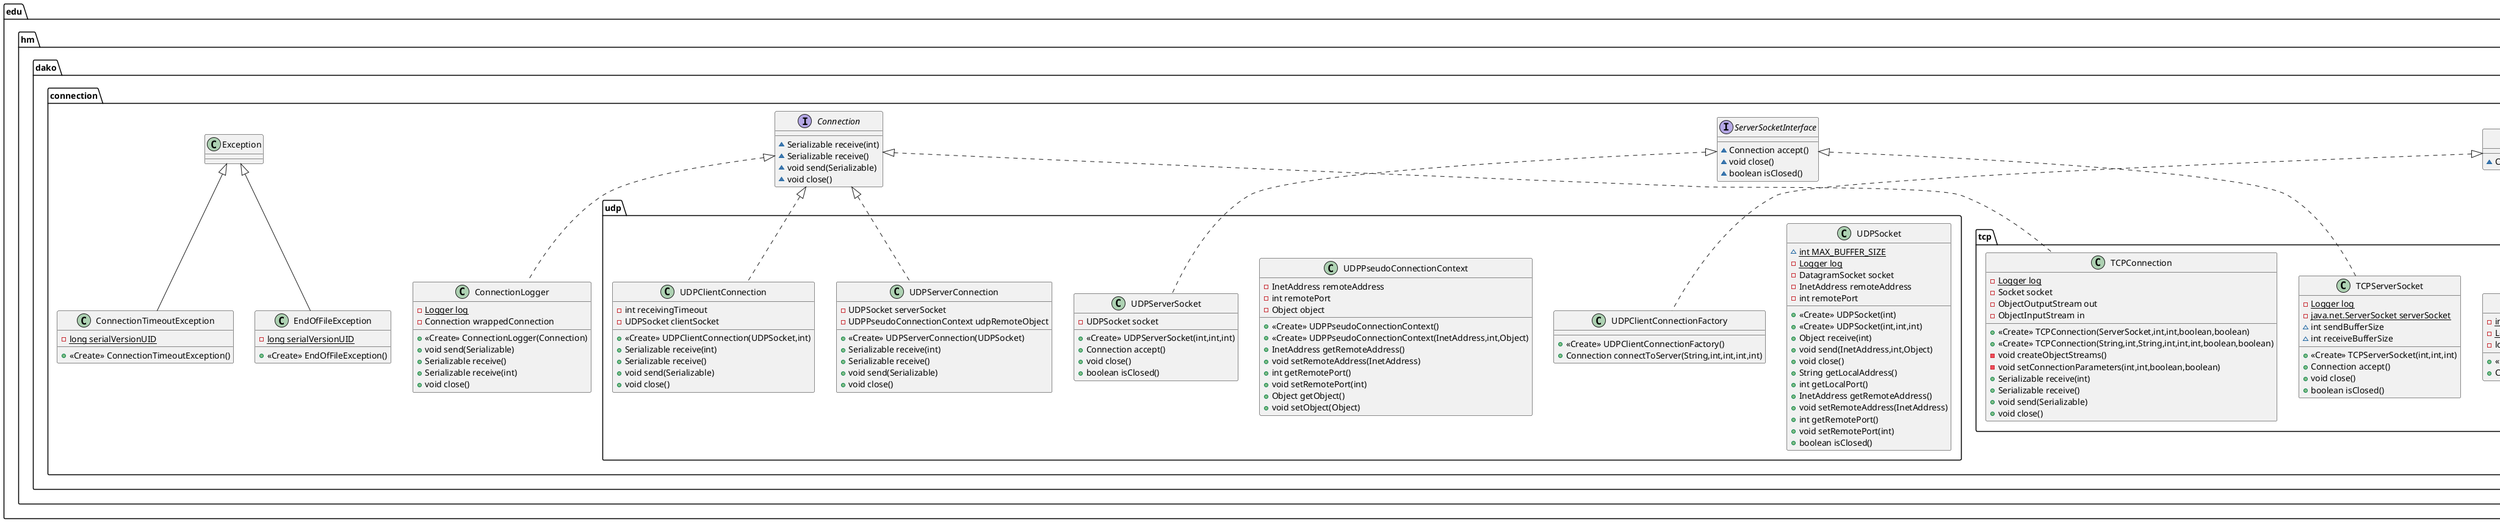 @startuml
class edu.hm.dako.connection.tcp.TCPConnection {
- {static} Logger log
- Socket socket
- ObjectOutputStream out
- ObjectInputStream in
+ <<Create>> TCPConnection(ServerSocket,int,int,boolean,boolean)
+ <<Create>> TCPConnection(String,int,String,int,int,int,boolean,boolean)
- void createObjectStreams()
- void setConnectionParameters(int,int,boolean,boolean)
+ Serializable receive(int)
+ Serializable receive()
+ void send(Serializable)
+ void close()
}
class edu.hm.dako.connection.ConnectionFactoryLogger {
- ConnectionFactory wrappedFactory
+ <<Create>> ConnectionFactoryLogger(ConnectionFactory)
+ Connection connectToServer(String,int,int,int,int)
}
class edu.hm.dako.connection.udp.UDPSocket {
~ {static} int MAX_BUFFER_SIZE
- {static} Logger log
- DatagramSocket socket
- InetAddress remoteAddress
- int remotePort
+ <<Create>> UDPSocket(int)
+ <<Create>> UDPSocket(int,int,int)
+ Object receive(int)
+ void send(InetAddress,int,Object)
+ void close()
+ String getLocalAddress()
+ int getLocalPort()
+ InetAddress getRemoteAddress()
+ void setRemoteAddress(InetAddress)
+ int getRemotePort()
+ void setRemotePort(int)
+ boolean isClosed()
}
interface edu.hm.dako.connection.ServerSocketInterface {
~ Connection accept()
~ void close()
~ boolean isClosed()
}
class edu.hm.dako.connection.udp.UDPServerSocket {
- UDPSocket socket
+ <<Create>> UDPServerSocket(int,int,int)
+ Connection accept()
+ void close()
+ boolean isClosed()
}
class edu.hm.dako.connection.tcp.TCPServerSocket {
- {static} Logger log
- {static} java.net.ServerSocket serverSocket
~ int sendBufferSize
~ int receiveBufferSize
+ <<Create>> TCPServerSocket(int,int,int)
+ Connection accept()
+ void close()
+ boolean isClosed()
}
class edu.hm.dako.connection.tcp.TCPConnectionFactory {
- {static} int MAX_CONNECTION_ATTEMPTS
- {static} Logger log
- long connectionTryCounter
+ <<Create>> TCPConnectionFactory()
+ Connection connectToServer(String,int,int,int,int)
}
class edu.hm.dako.connection.ConnectionTimeoutException {
- {static} long serialVersionUID
+ <<Create>> ConnectionTimeoutException()
}
class edu.hm.dako.connection.udp.UDPPseudoConnectionContext {
- InetAddress remoteAddress
- int remotePort
- Object object
+ <<Create>> UDPPseudoConnectionContext()
+ <<Create>> UDPPseudoConnectionContext(InetAddress,int,Object)
+ InetAddress getRemoteAddress()
+ void setRemoteAddress(InetAddress)
+ int getRemotePort()
+ void setRemotePort(int)
+ Object getObject()
+ void setObject(Object)
}
class edu.hm.dako.connection.EndOfFileException {
- {static} long serialVersionUID
+ <<Create>> EndOfFileException()
}
class edu.hm.dako.connection.ConnectionLogger {
- {static} Logger log
- Connection wrappedConnection
+ <<Create>> ConnectionLogger(Connection)
+ void send(Serializable)
+ Serializable receive()
+ Serializable receive(int)
+ void close()
}
class edu.hm.dako.connection.udp.UDPClientConnection {
- int receivingTimeout
- UDPSocket clientSocket
+ <<Create>> UDPClientConnection(UDPSocket,int)
+ Serializable receive(int)
+ Serializable receive()
+ void send(Serializable)
+ void close()
}
interface edu.hm.dako.connection.ConnectionFactory {
~ Connection connectToServer(String,int,int,int,int)
}
interface edu.hm.dako.connection.Connection {
~ Serializable receive(int)
~ Serializable receive()
~ void send(Serializable)
~ void close()
}
class edu.hm.dako.connection.udp.UDPServerConnection {
- UDPSocket serverSocket
- UDPPseudoConnectionContext udpRemoteObject
+ <<Create>> UDPServerConnection(UDPSocket)
+ Serializable receive(int)
+ Serializable receive()
+ void send(Serializable)
+ void close()
}
class edu.hm.dako.connection.udp.UDPClientConnectionFactory {
+ <<Create>> UDPClientConnectionFactory()
+ Connection connectToServer(String,int,int,int,int)
}


edu.hm.dako.connection.Connection <|.. edu.hm.dako.connection.tcp.TCPConnection
edu.hm.dako.connection.ConnectionFactory <|.. edu.hm.dako.connection.ConnectionFactoryLogger
edu.hm.dako.connection.ServerSocketInterface <|.. edu.hm.dako.connection.udp.UDPServerSocket
edu.hm.dako.connection.ServerSocketInterface <|.. edu.hm.dako.connection.tcp.TCPServerSocket
edu.hm.dako.connection.ConnectionFactory <|.. edu.hm.dako.connection.tcp.TCPConnectionFactory
edu.hm.dako.connection.Exception <|-- edu.hm.dako.connection.ConnectionTimeoutException
edu.hm.dako.connection.Exception <|-- edu.hm.dako.connection.EndOfFileException
edu.hm.dako.connection.Connection <|.. edu.hm.dako.connection.ConnectionLogger
edu.hm.dako.connection.Connection <|.. edu.hm.dako.connection.udp.UDPClientConnection
edu.hm.dako.connection.Connection <|.. edu.hm.dako.connection.udp.UDPServerConnection
edu.hm.dako.connection.ConnectionFactory <|.. edu.hm.dako.connection.udp.UDPClientConnectionFactory
@enduml